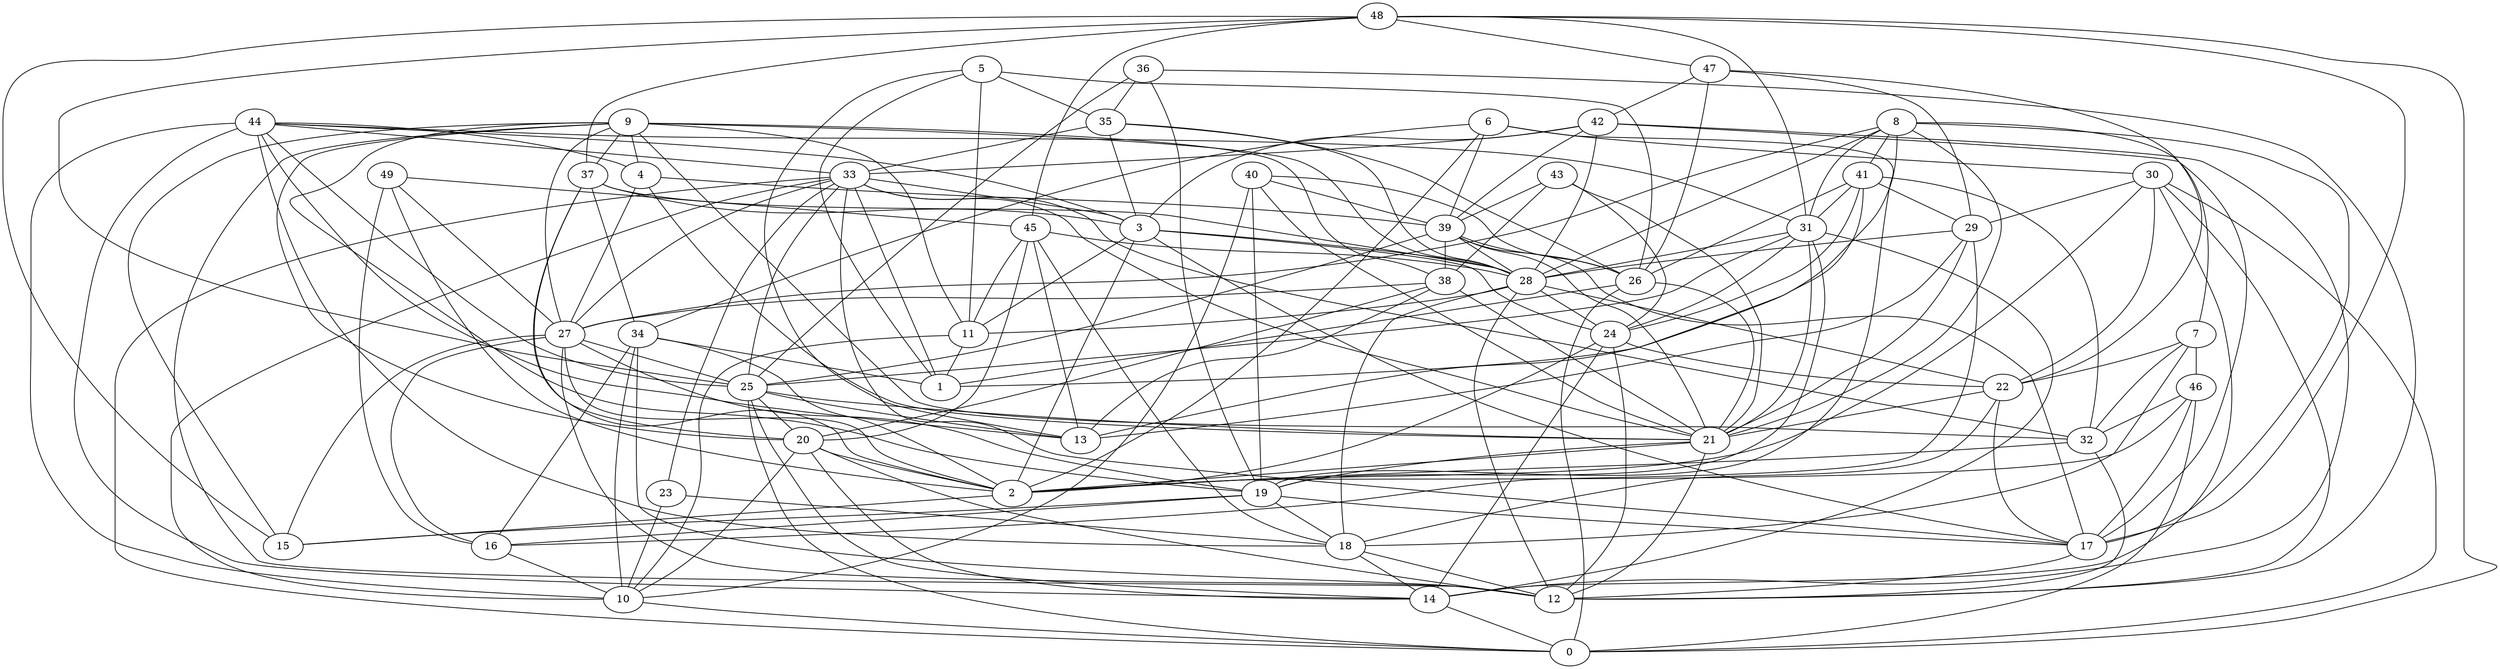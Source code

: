 digraph GG_graph {

subgraph G_graph {
edge [color = black]
"32" -> "12" [dir = none]
"32" -> "2" [dir = none]
"26" -> "1" [dir = none]
"26" -> "0" [dir = none]
"29" -> "16" [dir = none]
"29" -> "28" [dir = none]
"29" -> "21" [dir = none]
"47" -> "26" [dir = none]
"47" -> "42" [dir = none]
"47" -> "22" [dir = none]
"16" -> "10" [dir = none]
"43" -> "39" [dir = none]
"43" -> "38" [dir = none]
"43" -> "21" [dir = none]
"20" -> "10" [dir = none]
"20" -> "12" [dir = none]
"4" -> "39" [dir = none]
"4" -> "27" [dir = none]
"38" -> "21" [dir = none]
"38" -> "27" [dir = none]
"38" -> "20" [dir = none]
"49" -> "27" [dir = none]
"49" -> "45" [dir = none]
"49" -> "2" [dir = none]
"49" -> "16" [dir = none]
"42" -> "33" [dir = none]
"42" -> "17" [dir = none]
"42" -> "28" [dir = none]
"42" -> "3" [dir = none]
"42" -> "14" [dir = none]
"11" -> "10" [dir = none]
"11" -> "1" [dir = none]
"39" -> "17" [dir = none]
"39" -> "21" [dir = none]
"39" -> "25" [dir = none]
"39" -> "38" [dir = none]
"22" -> "18" [dir = none]
"22" -> "21" [dir = none]
"35" -> "26" [dir = none]
"35" -> "28" [dir = none]
"35" -> "3" [dir = none]
"27" -> "19" [dir = none]
"27" -> "2" [dir = none]
"27" -> "25" [dir = none]
"27" -> "16" [dir = none]
"27" -> "12" [dir = none]
"27" -> "15" [dir = none]
"5" -> "11" [dir = none]
"5" -> "26" [dir = none]
"5" -> "35" [dir = none]
"5" -> "13" [dir = none]
"5" -> "1" [dir = none]
"44" -> "13" [dir = none]
"44" -> "14" [dir = none]
"44" -> "10" [dir = none]
"44" -> "25" [dir = none]
"44" -> "31" [dir = none]
"44" -> "33" [dir = none]
"44" -> "4" [dir = none]
"44" -> "18" [dir = none]
"44" -> "3" [dir = none]
"24" -> "2" [dir = none]
"24" -> "22" [dir = none]
"24" -> "12" [dir = none]
"31" -> "21" [dir = none]
"31" -> "19" [dir = none]
"31" -> "28" [dir = none]
"31" -> "25" [dir = none]
"41" -> "13" [dir = none]
"41" -> "32" [dir = none]
"41" -> "29" [dir = none]
"41" -> "26" [dir = none]
"41" -> "31" [dir = none]
"28" -> "22" [dir = none]
"28" -> "12" [dir = none]
"28" -> "18" [dir = none]
"28" -> "24" [dir = none]
"46" -> "32" [dir = none]
"46" -> "2" [dir = none]
"46" -> "0" [dir = none]
"10" -> "0" [dir = none]
"7" -> "18" [dir = none]
"7" -> "46" [dir = none]
"7" -> "22" [dir = none]
"48" -> "45" [dir = none]
"48" -> "47" [dir = none]
"48" -> "37" [dir = none]
"48" -> "25" [dir = none]
"48" -> "15" [dir = none]
"48" -> "31" [dir = none]
"48" -> "17" [dir = none]
"18" -> "14" [dir = none]
"18" -> "12" [dir = none]
"40" -> "26" [dir = none]
"40" -> "10" [dir = none]
"40" -> "39" [dir = none]
"36" -> "25" [dir = none]
"36" -> "12" [dir = none]
"36" -> "35" [dir = none]
"9" -> "4" [dir = none]
"9" -> "15" [dir = none]
"9" -> "28" [dir = none]
"9" -> "38" [dir = none]
"9" -> "12" [dir = none]
"9" -> "19" [dir = none]
"9" -> "11" [dir = none]
"9" -> "37" [dir = none]
"9" -> "32" [dir = none]
"25" -> "13" [dir = none]
"25" -> "0" [dir = none]
"25" -> "14" [dir = none]
"2" -> "15" [dir = none]
"8" -> "31" [dir = none]
"8" -> "28" [dir = none]
"8" -> "1" [dir = none]
"37" -> "20" [dir = none]
"37" -> "2" [dir = none]
"37" -> "28" [dir = none]
"34" -> "16" [dir = none]
"34" -> "12" [dir = none]
"19" -> "18" [dir = none]
"33" -> "17" [dir = none]
"33" -> "27" [dir = none]
"33" -> "23" [dir = none]
"33" -> "1" [dir = none]
"33" -> "3" [dir = none]
"33" -> "21" [dir = none]
"33" -> "0" [dir = none]
"33" -> "10" [dir = none]
"6" -> "30" [dir = none]
"6" -> "2" [dir = none]
"6" -> "34" [dir = none]
"6" -> "39" [dir = none]
"30" -> "0" [dir = none]
"30" -> "2" [dir = none]
"30" -> "12" [dir = none]
"30" -> "22" [dir = none]
"45" -> "13" [dir = none]
"45" -> "18" [dir = none]
"3" -> "24" [dir = none]
"3" -> "11" [dir = none]
"3" -> "28" [dir = none]
"3" -> "17" [dir = none]
"3" -> "2" [dir = none]
"21" -> "19" [dir = none]
"23" -> "18" [dir = none]
"23" -> "10" [dir = none]
"20" -> "2" [dir = none]
"45" -> "11" [dir = none]
"4" -> "21" [dir = none]
"34" -> "1" [dir = none]
"25" -> "21" [dir = none]
"33" -> "32" [dir = none]
"19" -> "16" [dir = none]
"14" -> "0" [dir = none]
"40" -> "19" [dir = none]
"37" -> "34" [dir = none]
"9" -> "20" [dir = none]
"37" -> "3" [dir = none]
"39" -> "26" [dir = none]
"8" -> "41" [dir = none]
"8" -> "17" [dir = none]
"6" -> "19" [dir = none]
"39" -> "28" [dir = none]
"47" -> "29" [dir = none]
"21" -> "2" [dir = none]
"40" -> "21" [dir = none]
"8" -> "21" [dir = none]
"20" -> "14" [dir = none]
"30" -> "14" [dir = none]
"25" -> "20" [dir = none]
"8" -> "27" [dir = none]
"45" -> "20" [dir = none]
"30" -> "29" [dir = none]
"17" -> "12" [dir = none]
"31" -> "14" [dir = none]
"34" -> "2" [dir = none]
"45" -> "28" [dir = none]
"48" -> "0" [dir = none]
"22" -> "17" [dir = none]
"7" -> "32" [dir = none]
"38" -> "13" [dir = none]
"28" -> "11" [dir = none]
"41" -> "24" [dir = none]
"36" -> "19" [dir = none]
"24" -> "14" [dir = none]
"8" -> "7" [dir = none]
"33" -> "25" [dir = none]
"31" -> "24" [dir = none]
"34" -> "10" [dir = none]
"42" -> "39" [dir = none]
"35" -> "33" [dir = none]
"9" -> "27" [dir = none]
"21" -> "12" [dir = none]
"26" -> "21" [dir = none]
"19" -> "15" [dir = none]
"19" -> "17" [dir = none]
"46" -> "17" [dir = none]
"43" -> "24" [dir = none]
"29" -> "13" [dir = none]
}

}

